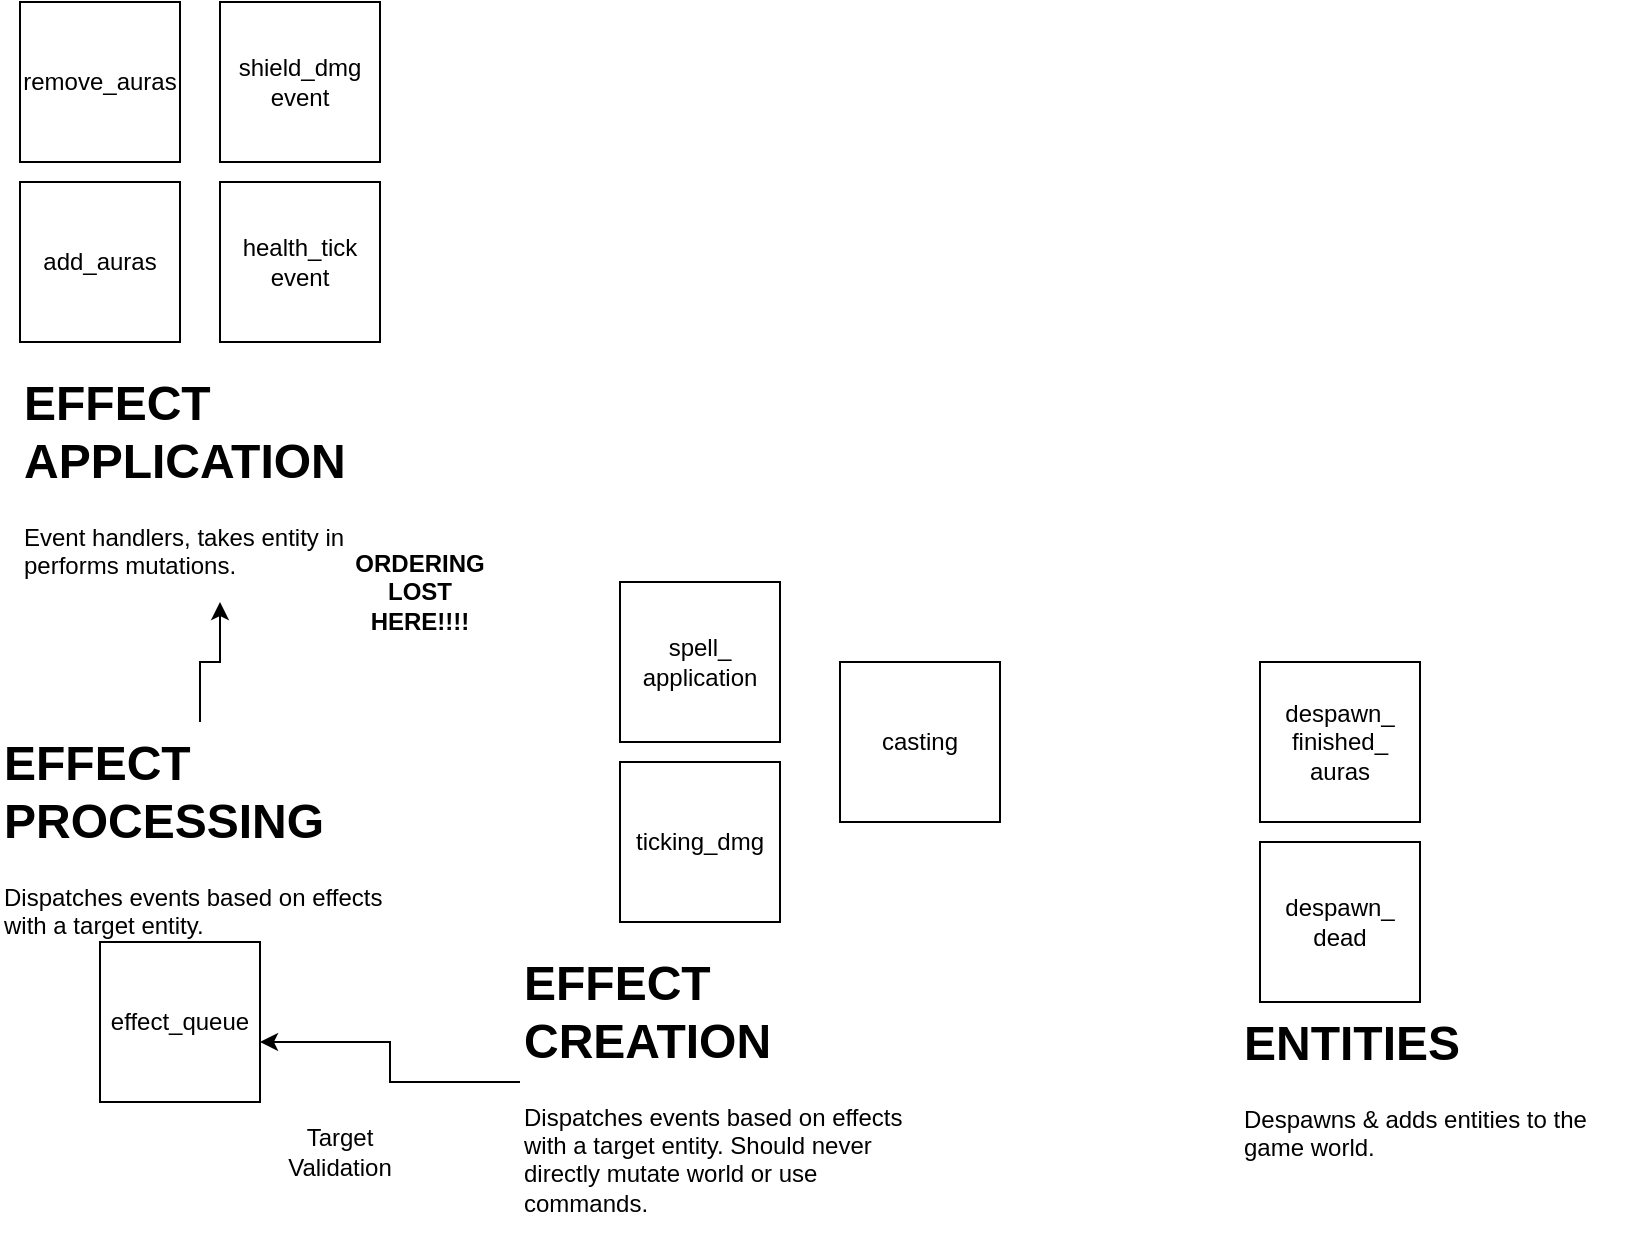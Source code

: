 <mxfile version="24.2.2" type="device">
  <diagram name="Page-1" id="fDHyz_YQKnrHAQOkUFcz">
    <mxGraphModel dx="1222" dy="768" grid="1" gridSize="10" guides="1" tooltips="1" connect="1" arrows="1" fold="1" page="1" pageScale="1" pageWidth="850" pageHeight="1100" math="0" shadow="0">
      <root>
        <mxCell id="0" />
        <mxCell id="1" parent="0" />
        <mxCell id="pzC-EGxq5fBsiUNjC0ZK-1" value="&lt;div&gt;despawn_&lt;/div&gt;&lt;div&gt;finished_&lt;/div&gt;&lt;div&gt;auras&lt;br&gt;&lt;/div&gt;" style="whiteSpace=wrap;html=1;aspect=fixed;" vertex="1" parent="1">
          <mxGeometry x="750" y="630" width="80" height="80" as="geometry" />
        </mxCell>
        <mxCell id="pzC-EGxq5fBsiUNjC0ZK-2" value="&lt;div&gt;remove_auras&lt;/div&gt;" style="whiteSpace=wrap;html=1;aspect=fixed;" vertex="1" parent="1">
          <mxGeometry x="130" y="300" width="80" height="80" as="geometry" />
        </mxCell>
        <mxCell id="pzC-EGxq5fBsiUNjC0ZK-3" value="&lt;div&gt;add_auras&lt;/div&gt;" style="whiteSpace=wrap;html=1;aspect=fixed;" vertex="1" parent="1">
          <mxGeometry x="130" y="390" width="80" height="80" as="geometry" />
        </mxCell>
        <mxCell id="pzC-EGxq5fBsiUNjC0ZK-4" value="ticking_dmg" style="whiteSpace=wrap;html=1;aspect=fixed;" vertex="1" parent="1">
          <mxGeometry x="430" y="680" width="80" height="80" as="geometry" />
        </mxCell>
        <mxCell id="pzC-EGxq5fBsiUNjC0ZK-5" value="&lt;div&gt;shield_dmg&lt;/div&gt;&lt;div&gt;event&lt;br&gt;&lt;/div&gt;" style="whiteSpace=wrap;html=1;aspect=fixed;" vertex="1" parent="1">
          <mxGeometry x="230" y="300" width="80" height="80" as="geometry" />
        </mxCell>
        <mxCell id="pzC-EGxq5fBsiUNjC0ZK-6" value="&lt;div&gt;despawn_&lt;/div&gt;&lt;div&gt;dead&lt;br&gt;&lt;/div&gt;" style="whiteSpace=wrap;html=1;aspect=fixed;" vertex="1" parent="1">
          <mxGeometry x="750" y="720" width="80" height="80" as="geometry" />
        </mxCell>
        <mxCell id="pzC-EGxq5fBsiUNjC0ZK-7" value="&lt;div&gt;health_tick&lt;/div&gt;&lt;div&gt;event&lt;br&gt;&lt;/div&gt;" style="whiteSpace=wrap;html=1;aspect=fixed;" vertex="1" parent="1">
          <mxGeometry x="230" y="390" width="80" height="80" as="geometry" />
        </mxCell>
        <mxCell id="pzC-EGxq5fBsiUNjC0ZK-8" value="effect_queue" style="whiteSpace=wrap;html=1;aspect=fixed;" vertex="1" parent="1">
          <mxGeometry x="170" y="770" width="80" height="80" as="geometry" />
        </mxCell>
        <mxCell id="pzC-EGxq5fBsiUNjC0ZK-26" style="edgeStyle=orthogonalEdgeStyle;rounded=0;orthogonalLoop=1;jettySize=auto;html=1;" edge="1" parent="1" source="pzC-EGxq5fBsiUNjC0ZK-18" target="pzC-EGxq5fBsiUNjC0ZK-19">
          <mxGeometry relative="1" as="geometry" />
        </mxCell>
        <mxCell id="pzC-EGxq5fBsiUNjC0ZK-18" value="&lt;h1 style=&quot;margin-top: 0px;&quot;&gt;EFFECT PROCESSING&lt;br&gt;&lt;/h1&gt;&lt;p&gt;Dispatches events based on effects with a target entity.&lt;br&gt;&lt;/p&gt;" style="text;html=1;whiteSpace=wrap;overflow=hidden;rounded=0;" vertex="1" parent="1">
          <mxGeometry x="120" y="660" width="200" height="120" as="geometry" />
        </mxCell>
        <mxCell id="pzC-EGxq5fBsiUNjC0ZK-19" value="&lt;h1 style=&quot;margin-top: 0px;&quot;&gt;EFFECT&amp;nbsp; APPLICATION&lt;br&gt;&lt;/h1&gt;&lt;p&gt;Event handlers, takes entity in performs mutations.&lt;br&gt;&lt;/p&gt;" style="text;html=1;whiteSpace=wrap;overflow=hidden;rounded=0;" vertex="1" parent="1">
          <mxGeometry x="130" y="480" width="200" height="120" as="geometry" />
        </mxCell>
        <mxCell id="pzC-EGxq5fBsiUNjC0ZK-22" value="&lt;h1 style=&quot;margin-top: 0px;&quot;&gt;EFFECT CREATION&lt;br&gt;&lt;/h1&gt;&lt;p&gt;Dispatches events based on effects with a target entity. Should never directly mutate world or use commands.&lt;br&gt;&lt;/p&gt;" style="text;html=1;whiteSpace=wrap;overflow=hidden;rounded=0;" vertex="1" parent="1">
          <mxGeometry x="380" y="770" width="200" height="140" as="geometry" />
        </mxCell>
        <mxCell id="pzC-EGxq5fBsiUNjC0ZK-23" value="&lt;div&gt;spell_&lt;/div&gt;&lt;div&gt;application&lt;/div&gt;" style="whiteSpace=wrap;html=1;aspect=fixed;" vertex="1" parent="1">
          <mxGeometry x="430" y="590" width="80" height="80" as="geometry" />
        </mxCell>
        <mxCell id="pzC-EGxq5fBsiUNjC0ZK-24" value="&lt;h1 style=&quot;margin-top: 0px;&quot;&gt;ENTITIES&lt;br&gt;&lt;/h1&gt;&lt;p&gt;Despawns &amp;amp; adds entities to the game world.&lt;br&gt;&lt;/p&gt;" style="text;html=1;whiteSpace=wrap;overflow=hidden;rounded=0;" vertex="1" parent="1">
          <mxGeometry x="740" y="800" width="200" height="120" as="geometry" />
        </mxCell>
        <mxCell id="pzC-EGxq5fBsiUNjC0ZK-27" style="edgeStyle=orthogonalEdgeStyle;rounded=0;orthogonalLoop=1;jettySize=auto;html=1;entryX=1;entryY=0.625;entryDx=0;entryDy=0;entryPerimeter=0;" edge="1" parent="1" source="pzC-EGxq5fBsiUNjC0ZK-22" target="pzC-EGxq5fBsiUNjC0ZK-8">
          <mxGeometry relative="1" as="geometry" />
        </mxCell>
        <mxCell id="pzC-EGxq5fBsiUNjC0ZK-28" value="Target Validation" style="text;html=1;align=center;verticalAlign=middle;whiteSpace=wrap;rounded=0;" vertex="1" parent="1">
          <mxGeometry x="260" y="860" width="60" height="30" as="geometry" />
        </mxCell>
        <mxCell id="pzC-EGxq5fBsiUNjC0ZK-29" value="ORDERING LOST HERE!!!!" style="text;html=1;align=center;verticalAlign=middle;whiteSpace=wrap;rounded=0;fontStyle=1" vertex="1" parent="1">
          <mxGeometry x="300" y="580" width="60" height="30" as="geometry" />
        </mxCell>
        <mxCell id="pzC-EGxq5fBsiUNjC0ZK-34" value="casting" style="whiteSpace=wrap;html=1;aspect=fixed;" vertex="1" parent="1">
          <mxGeometry x="540" y="630" width="80" height="80" as="geometry" />
        </mxCell>
      </root>
    </mxGraphModel>
  </diagram>
</mxfile>
